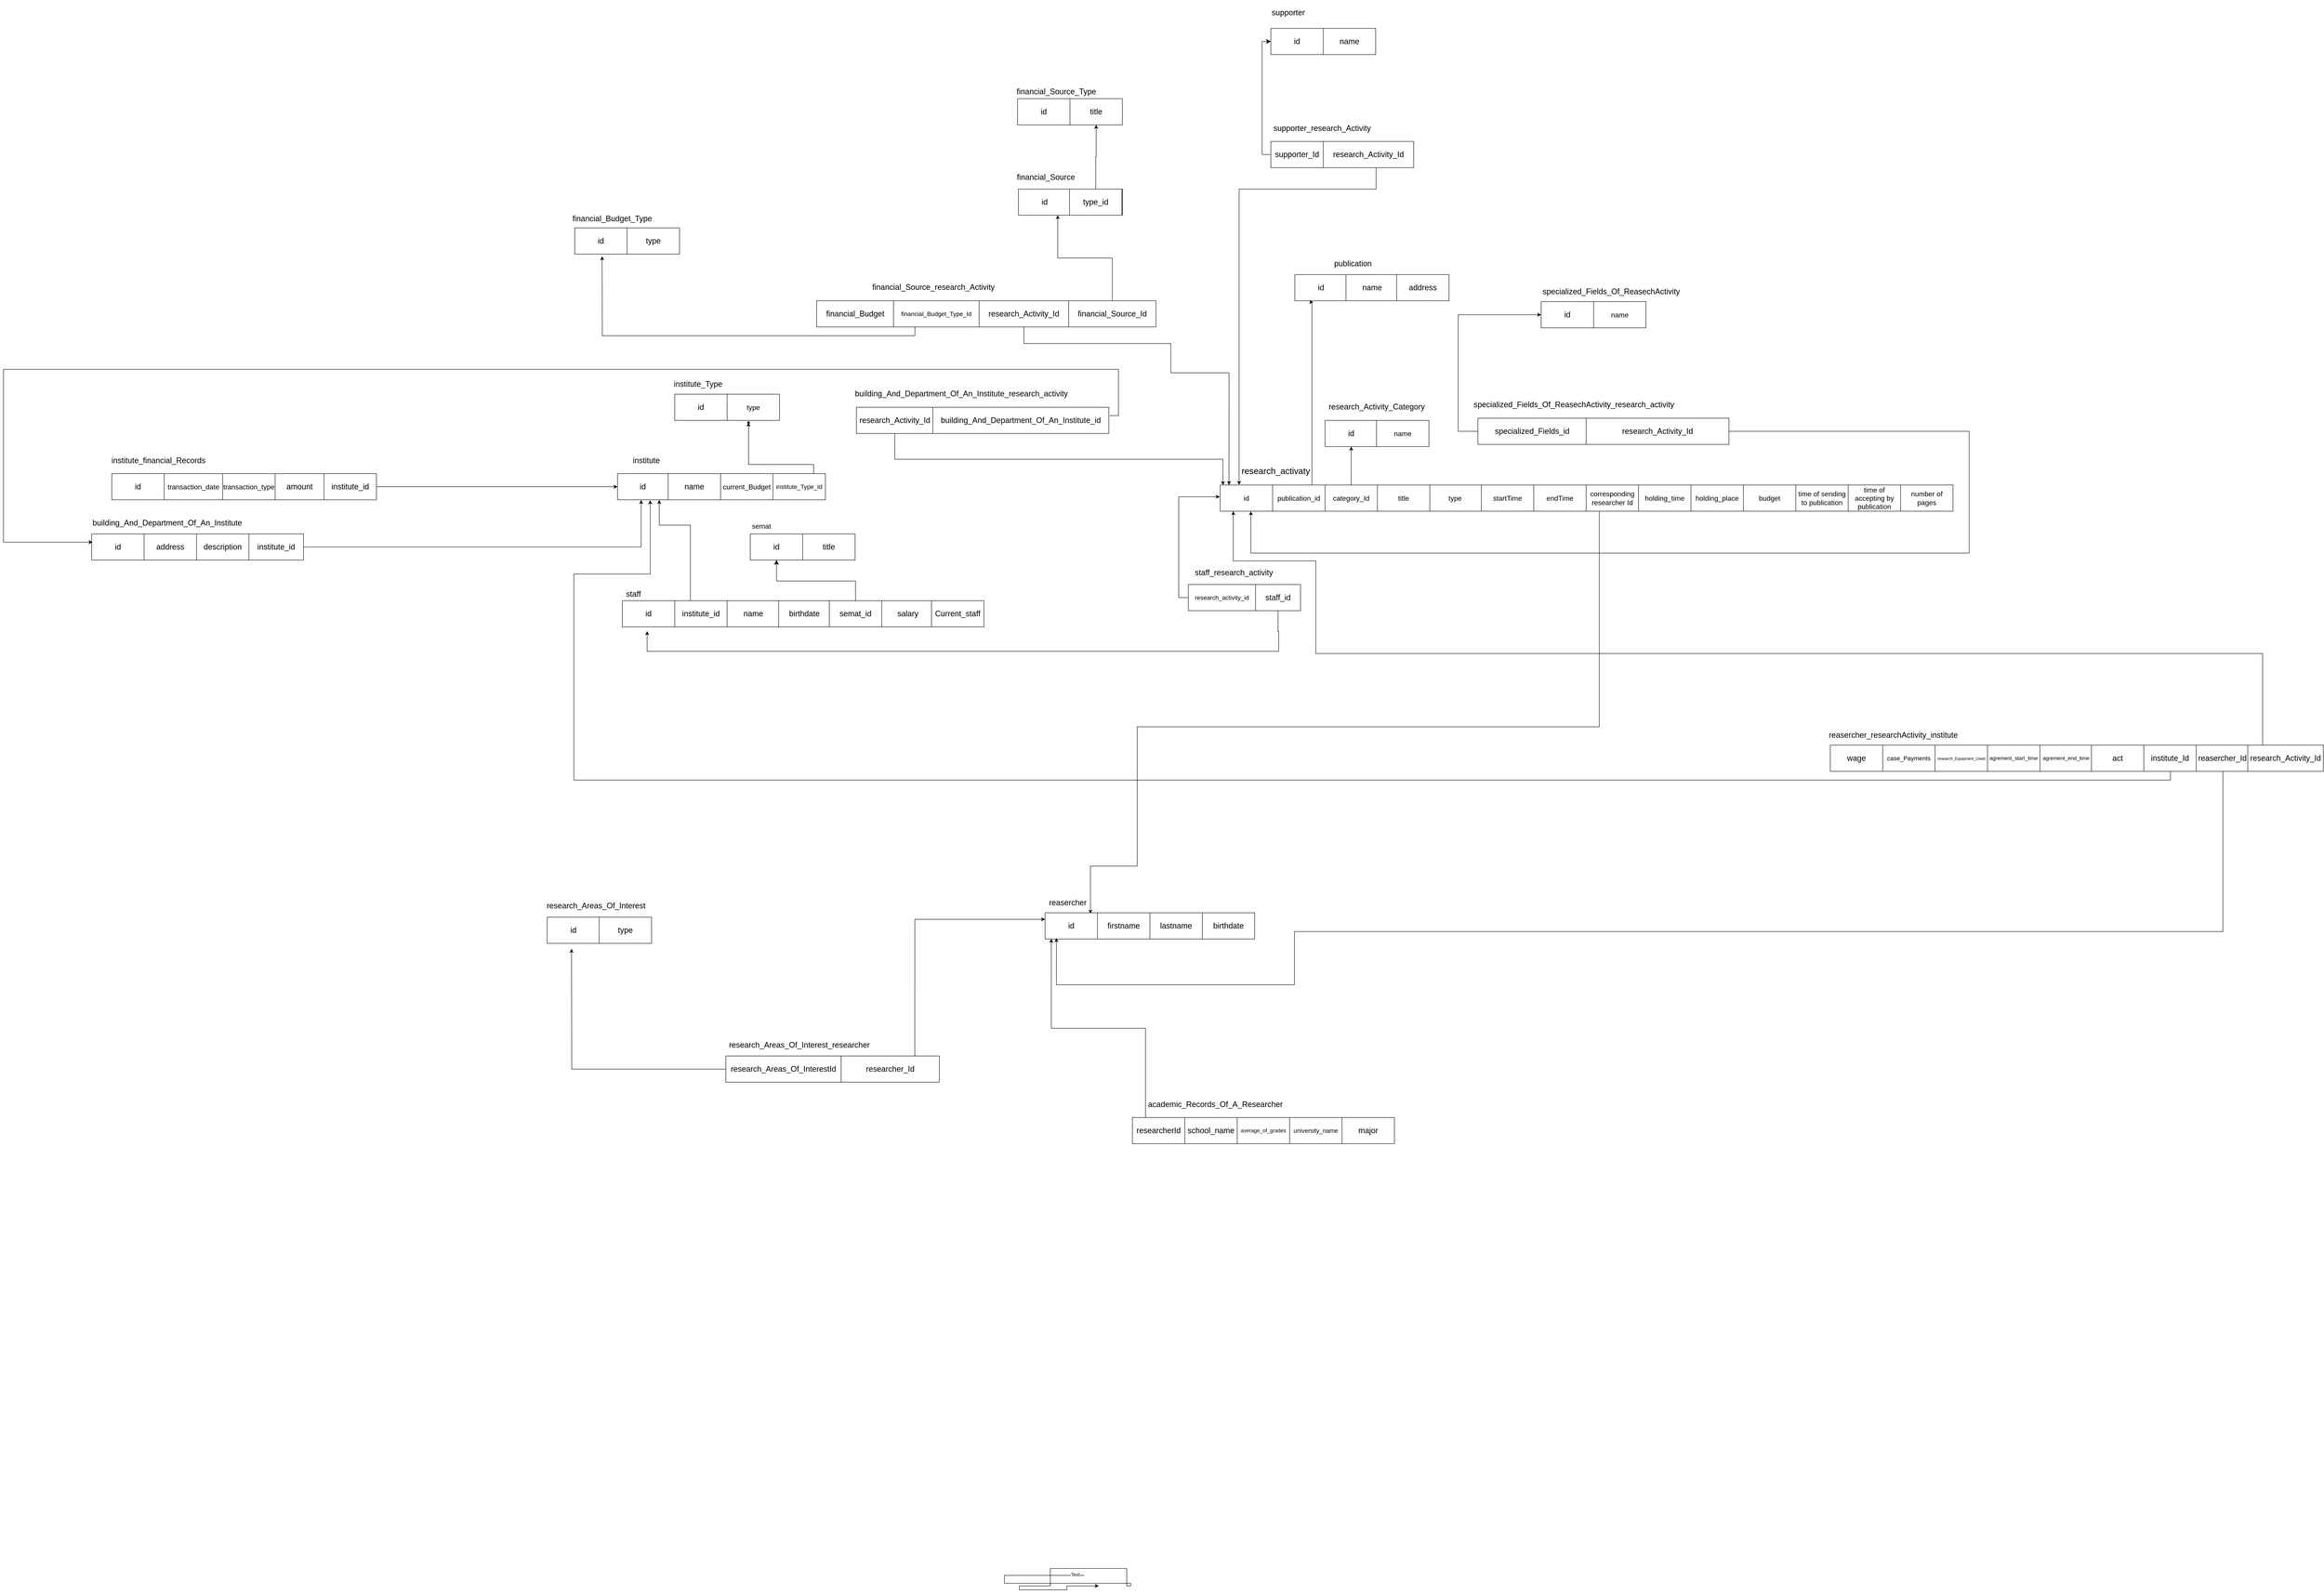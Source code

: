 <mxfile version="21.3.5" type="device">
  <diagram name="Page-1" id="1VqItBVcX3RnxWOe3ivJ">
    <mxGraphModel dx="7100" dy="4760" grid="0" gridSize="10" guides="1" tooltips="1" connect="1" arrows="1" fold="1" page="0" pageScale="1" pageWidth="3300" pageHeight="2339" math="0" shadow="0">
      <root>
        <mxCell id="0" />
        <mxCell id="1" parent="0" />
        <mxCell id="q6PMG7xkaaM3_tdC63fm-1" value="type" style="whiteSpace=wrap;html=1;fontSize=16;" parent="1" vertex="1">
          <mxGeometry x="-87" y="-1649" width="120" height="60" as="geometry" />
        </mxCell>
        <mxCell id="q6PMG7xkaaM3_tdC63fm-2" value="startTime" style="whiteSpace=wrap;html=1;fontSize=16;" parent="1" vertex="1">
          <mxGeometry x="33" y="-1649" width="120" height="60" as="geometry" />
        </mxCell>
        <mxCell id="q6PMG7xkaaM3_tdC63fm-3" value="endTime" style="whiteSpace=wrap;html=1;fontSize=16;" parent="1" vertex="1">
          <mxGeometry x="153" y="-1649" width="120" height="60" as="geometry" />
        </mxCell>
        <mxCell id="SY94LVM2wJJQu6hIDgBv-153" style="edgeStyle=orthogonalEdgeStyle;rounded=0;orthogonalLoop=1;jettySize=auto;html=1;exitX=0.25;exitY=1;exitDx=0;exitDy=0;entryX=0.866;entryY=0.035;entryDx=0;entryDy=0;entryPerimeter=0;" parent="1" source="q6PMG7xkaaM3_tdC63fm-4" edge="1" target="SY94LVM2wJJQu6hIDgBv-108">
          <mxGeometry relative="1" as="geometry">
            <mxPoint x="-862" y="-681" as="targetPoint" />
            <Array as="points">
              <mxPoint x="303" y="-1095" />
              <mxPoint x="-755" y="-1095" />
              <mxPoint x="-755" y="-776" />
              <mxPoint x="-862" y="-776" />
            </Array>
          </mxGeometry>
        </mxCell>
        <mxCell id="q6PMG7xkaaM3_tdC63fm-4" value="corresponding researcher Id" style="whiteSpace=wrap;html=1;fontSize=16;" parent="1" vertex="1">
          <mxGeometry x="273" y="-1649" width="120" height="60" as="geometry" />
        </mxCell>
        <mxCell id="q6PMG7xkaaM3_tdC63fm-5" value="id" style="whiteSpace=wrap;html=1;fontSize=16;" parent="1" vertex="1">
          <mxGeometry x="-565" y="-1649" width="120" height="60" as="geometry" />
        </mxCell>
        <mxCell id="SY94LVM2wJJQu6hIDgBv-152" style="edgeStyle=orthogonalEdgeStyle;rounded=0;orthogonalLoop=1;jettySize=auto;html=1;exitX=0.75;exitY=0;exitDx=0;exitDy=0;entryX=0.35;entryY=1.05;entryDx=0;entryDy=0;entryPerimeter=0;" parent="1" edge="1">
          <mxGeometry relative="1" as="geometry">
            <mxPoint x="-355" y="-1649" as="sourcePoint" />
            <mxPoint x="-352" y="-2068" as="targetPoint" />
            <Array as="points">
              <mxPoint x="-355" y="-2068" />
            </Array>
          </mxGeometry>
        </mxCell>
        <mxCell id="q6PMG7xkaaM3_tdC63fm-6" value="publication_id" style="whiteSpace=wrap;html=1;fontSize=16;" parent="1" vertex="1">
          <mxGeometry x="-445" y="-1649" width="120" height="60" as="geometry" />
        </mxCell>
        <mxCell id="SY94LVM2wJJQu6hIDgBv-18" value="" style="edgeStyle=orthogonalEdgeStyle;rounded=0;orthogonalLoop=1;jettySize=auto;html=1;" parent="1" source="q6PMG7xkaaM3_tdC63fm-7" target="SY94LVM2wJJQu6hIDgBv-2" edge="1">
          <mxGeometry relative="1" as="geometry" />
        </mxCell>
        <mxCell id="q6PMG7xkaaM3_tdC63fm-7" value="category_Id" style="whiteSpace=wrap;html=1;fontSize=16;" parent="1" vertex="1">
          <mxGeometry x="-325" y="-1649" width="120" height="60" as="geometry" />
        </mxCell>
        <mxCell id="q6PMG7xkaaM3_tdC63fm-8" value="title" style="whiteSpace=wrap;html=1;fontSize=16;" parent="1" vertex="1">
          <mxGeometry x="-205" y="-1649" width="120" height="60" as="geometry" />
        </mxCell>
        <mxCell id="q6PMG7xkaaM3_tdC63fm-9" value="&lt;div align=&quot;left&quot;&gt;&lt;font style=&quot;font-size: 20px;&quot;&gt;research_activaty&lt;/font&gt;&lt;/div&gt;" style="text;html=1;align=left;verticalAlign=middle;resizable=0;points=[];autosize=1;strokeColor=none;fillColor=none;fontSize=16;" parent="1" vertex="1">
          <mxGeometry x="-518" y="-1700" width="175" height="36" as="geometry" />
        </mxCell>
        <mxCell id="q6PMG7xkaaM3_tdC63fm-10" value="holding_time" style="whiteSpace=wrap;html=1;fontSize=16;" parent="1" vertex="1">
          <mxGeometry x="393" y="-1649" width="120" height="60" as="geometry" />
        </mxCell>
        <mxCell id="q6PMG7xkaaM3_tdC63fm-11" value="holding_place" style="whiteSpace=wrap;html=1;fontSize=16;" parent="1" vertex="1">
          <mxGeometry x="513" y="-1649" width="120" height="60" as="geometry" />
        </mxCell>
        <mxCell id="q6PMG7xkaaM3_tdC63fm-12" value="budget" style="whiteSpace=wrap;html=1;fontSize=16;" parent="1" vertex="1">
          <mxGeometry x="633" y="-1649" width="120" height="60" as="geometry" />
        </mxCell>
        <mxCell id="q6PMG7xkaaM3_tdC63fm-13" value="time of sending to publication" style="whiteSpace=wrap;html=1;fontSize=16;" parent="1" vertex="1">
          <mxGeometry x="753" y="-1649" width="120" height="60" as="geometry" />
        </mxCell>
        <mxCell id="q6PMG7xkaaM3_tdC63fm-14" value="time of accepting by publication" style="whiteSpace=wrap;html=1;fontSize=16;" parent="1" vertex="1">
          <mxGeometry x="873" y="-1649" width="120" height="60" as="geometry" />
        </mxCell>
        <mxCell id="q6PMG7xkaaM3_tdC63fm-15" value="number of pages" style="whiteSpace=wrap;html=1;fontSize=16;" parent="1" vertex="1">
          <mxGeometry x="993" y="-1649" width="120" height="60" as="geometry" />
        </mxCell>
        <mxCell id="SY94LVM2wJJQu6hIDgBv-1" value="&lt;font style=&quot;font-size: 18px;&quot;&gt;research_Activity_Category&lt;/font&gt;" style="text;html=1;strokeColor=none;fillColor=none;align=center;verticalAlign=middle;whiteSpace=wrap;rounded=0;" parent="1" vertex="1">
          <mxGeometry x="-322" y="-1843" width="231" height="30" as="geometry" />
        </mxCell>
        <mxCell id="SY94LVM2wJJQu6hIDgBv-2" value="&lt;font style=&quot;font-size: 18px;&quot;&gt;id&lt;/font&gt;" style="rounded=0;whiteSpace=wrap;html=1;" parent="1" vertex="1">
          <mxGeometry x="-325" y="-1797" width="120" height="60" as="geometry" />
        </mxCell>
        <mxCell id="SY94LVM2wJJQu6hIDgBv-3" value="&lt;font size=&quot;3&quot;&gt;name&lt;/font&gt;" style="rounded=0;whiteSpace=wrap;html=1;" parent="1" vertex="1">
          <mxGeometry x="-207" y="-1797" width="120" height="60" as="geometry" />
        </mxCell>
        <mxCell id="SY94LVM2wJJQu6hIDgBv-10" value="&lt;font style=&quot;font-size: 18px;&quot;&gt;name&lt;/font&gt;" style="rounded=0;whiteSpace=wrap;html=1;" parent="1" vertex="1">
          <mxGeometry x="-1829" y="-1675" width="120" height="60" as="geometry" />
        </mxCell>
        <mxCell id="SY94LVM2wJJQu6hIDgBv-11" value="&lt;font size=&quot;3&quot;&gt;current_Budget&lt;/font&gt;" style="rounded=0;whiteSpace=wrap;html=1;" parent="1" vertex="1">
          <mxGeometry x="-1709" y="-1675" width="120" height="60" as="geometry" />
        </mxCell>
        <mxCell id="SY94LVM2wJJQu6hIDgBv-28" value="" style="edgeStyle=orthogonalEdgeStyle;rounded=0;orthogonalLoop=1;jettySize=auto;html=1;" parent="1" source="SY94LVM2wJJQu6hIDgBv-12" target="SY94LVM2wJJQu6hIDgBv-27" edge="1">
          <mxGeometry relative="1" as="geometry">
            <Array as="points">
              <mxPoint x="-1496" y="-1696" />
              <mxPoint x="-1645" y="-1696" />
            </Array>
          </mxGeometry>
        </mxCell>
        <mxCell id="SY94LVM2wJJQu6hIDgBv-12" value="&lt;font style=&quot;font-size: 14px;&quot;&gt;institute_Type_Id&lt;/font&gt;" style="rounded=0;whiteSpace=wrap;html=1;" parent="1" vertex="1">
          <mxGeometry x="-1589" y="-1675" width="120" height="60" as="geometry" />
        </mxCell>
        <mxCell id="SY94LVM2wJJQu6hIDgBv-13" value="&lt;font style=&quot;font-size: 18px;&quot;&gt;institute&lt;/font&gt;" style="text;html=1;strokeColor=none;fillColor=none;align=center;verticalAlign=middle;whiteSpace=wrap;rounded=0;" parent="1" vertex="1">
          <mxGeometry x="-1938" y="-1725" width="118" height="40" as="geometry" />
        </mxCell>
        <mxCell id="SY94LVM2wJJQu6hIDgBv-19" value="&lt;font style=&quot;font-size: 18px;&quot;&gt;institute_Type&lt;/font&gt;" style="text;html=1;strokeColor=none;fillColor=none;align=center;verticalAlign=middle;whiteSpace=wrap;rounded=0;" parent="1" vertex="1">
          <mxGeometry x="-1837" y="-1895" width="153" height="30" as="geometry" />
        </mxCell>
        <mxCell id="SY94LVM2wJJQu6hIDgBv-21" value="&lt;font style=&quot;font-size: 18px;&quot;&gt;id&lt;/font&gt;" style="rounded=0;whiteSpace=wrap;html=1;" parent="1" vertex="1">
          <mxGeometry x="-1814" y="-1857" width="120" height="60" as="geometry" />
        </mxCell>
        <mxCell id="SY94LVM2wJJQu6hIDgBv-22" value="&lt;font size=&quot;3&quot;&gt;type&lt;/font&gt;" style="rounded=0;whiteSpace=wrap;html=1;" parent="1" vertex="1">
          <mxGeometry x="-1694" y="-1857" width="120" height="60" as="geometry" />
        </mxCell>
        <mxCell id="SY94LVM2wJJQu6hIDgBv-27" value="" style="shape=waypoint;sketch=0;size=6;pointerEvents=1;points=[];fillColor=default;resizable=0;rotatable=0;perimeter=centerPerimeter;snapToPoint=1;rounded=0;" parent="1" vertex="1">
          <mxGeometry x="-1655" y="-1802" width="20" height="20" as="geometry" />
        </mxCell>
        <mxCell id="SY94LVM2wJJQu6hIDgBv-37" style="edgeStyle=orthogonalEdgeStyle;rounded=0;orthogonalLoop=1;jettySize=auto;html=1;entryX=0.729;entryY=1.007;entryDx=0;entryDy=0;entryPerimeter=0;" parent="1" edge="1">
          <mxGeometry relative="1" as="geometry">
            <mxPoint x="-1849.436" y="-1614.58" as="targetPoint" />
            <Array as="points">
              <mxPoint x="-1778" y="-1557" />
              <mxPoint x="-1849" y="-1557" />
            </Array>
            <mxPoint x="-1778" y="-1384" as="sourcePoint" />
          </mxGeometry>
        </mxCell>
        <mxCell id="SY94LVM2wJJQu6hIDgBv-29" value="&lt;font style=&quot;font-size: 18px;&quot;&gt;institute_id&lt;/font&gt;" style="rounded=0;whiteSpace=wrap;html=1;" parent="1" vertex="1">
          <mxGeometry x="-1814" y="-1384" width="120" height="60" as="geometry" />
        </mxCell>
        <mxCell id="SY94LVM2wJJQu6hIDgBv-30" value="&lt;font style=&quot;font-size: 18px;&quot;&gt;name&lt;/font&gt;" style="rounded=0;whiteSpace=wrap;html=1;" parent="1" vertex="1">
          <mxGeometry x="-1694" y="-1384" width="120" height="60" as="geometry" />
        </mxCell>
        <mxCell id="SY94LVM2wJJQu6hIDgBv-31" value="&lt;font style=&quot;font-size: 18px;&quot;&gt;birthdate&lt;/font&gt;" style="rounded=0;whiteSpace=wrap;html=1;" parent="1" vertex="1">
          <mxGeometry x="-1576" y="-1384" width="118" height="60" as="geometry" />
        </mxCell>
        <mxCell id="xu3cfHIjimYOVlinAVTr-2" style="edgeStyle=orthogonalEdgeStyle;rounded=0;orthogonalLoop=1;jettySize=auto;html=1;entryX=0.5;entryY=1;entryDx=0;entryDy=0;fontSize=12;startSize=8;endSize=8;" edge="1" parent="1" source="SY94LVM2wJJQu6hIDgBv-32" target="SY94LVM2wJJQu6hIDgBv-49">
          <mxGeometry relative="1" as="geometry">
            <Array as="points">
              <mxPoint x="-1400" y="-1429" />
              <mxPoint x="-1581" y="-1429" />
            </Array>
          </mxGeometry>
        </mxCell>
        <mxCell id="SY94LVM2wJJQu6hIDgBv-32" value="&lt;font style=&quot;font-size: 18px;&quot;&gt;semat_id&lt;/font&gt;" style="rounded=0;whiteSpace=wrap;html=1;" parent="1" vertex="1">
          <mxGeometry x="-1460" y="-1384" width="120" height="60" as="geometry" />
        </mxCell>
        <mxCell id="SY94LVM2wJJQu6hIDgBv-33" value="&lt;font style=&quot;font-size: 18px;&quot;&gt;salary&lt;/font&gt;" style="rounded=0;whiteSpace=wrap;html=1;" parent="1" vertex="1">
          <mxGeometry x="-1340" y="-1384" width="120" height="60" as="geometry" />
        </mxCell>
        <mxCell id="SY94LVM2wJJQu6hIDgBv-34" value="&lt;font style=&quot;font-size: 18px;&quot;&gt;Current_staff&lt;/font&gt;" style="rounded=0;whiteSpace=wrap;html=1;" parent="1" vertex="1">
          <mxGeometry x="-1226" y="-1384" width="120" height="60" as="geometry" />
        </mxCell>
        <mxCell id="SY94LVM2wJJQu6hIDgBv-35" value="&lt;font style=&quot;font-size: 18px;&quot;&gt;id&lt;/font&gt;" style="rounded=0;whiteSpace=wrap;html=1;" parent="1" vertex="1">
          <mxGeometry x="-1934" y="-1384" width="120" height="60" as="geometry" />
        </mxCell>
        <mxCell id="SY94LVM2wJJQu6hIDgBv-36" value="&lt;font style=&quot;font-size: 18px;&quot;&gt;staff&lt;/font&gt;" style="text;html=1;strokeColor=none;fillColor=none;align=center;verticalAlign=middle;whiteSpace=wrap;rounded=0;" parent="1" vertex="1">
          <mxGeometry x="-1969" y="-1414" width="121" height="30" as="geometry" />
        </mxCell>
        <mxCell id="SY94LVM2wJJQu6hIDgBv-38" value="&lt;font style=&quot;font-size: 18px;&quot;&gt;staff_research_activity&lt;/font&gt;" style="text;html=1;strokeColor=none;fillColor=none;align=center;verticalAlign=middle;whiteSpace=wrap;rounded=0;" parent="1" vertex="1">
          <mxGeometry x="-629" y="-1472" width="191" height="47" as="geometry" />
        </mxCell>
        <mxCell id="SY94LVM2wJJQu6hIDgBv-42" style="edgeStyle=orthogonalEdgeStyle;rounded=0;orthogonalLoop=1;jettySize=auto;html=1;entryX=-0.008;entryY=0.45;entryDx=0;entryDy=0;entryPerimeter=0;" parent="1" source="SY94LVM2wJJQu6hIDgBv-39" edge="1" target="q6PMG7xkaaM3_tdC63fm-5">
          <mxGeometry relative="1" as="geometry">
            <mxPoint x="-569" y="-1622" as="targetPoint" />
            <Array as="points">
              <mxPoint x="-660" y="-1391" />
              <mxPoint x="-660" y="-1622" />
            </Array>
          </mxGeometry>
        </mxCell>
        <mxCell id="SY94LVM2wJJQu6hIDgBv-39" value="&lt;font style=&quot;font-size: 14px;&quot;&gt;research_activity_id&lt;/font&gt;" style="rounded=0;whiteSpace=wrap;html=1;" parent="1" vertex="1">
          <mxGeometry x="-638" y="-1421" width="154" height="60" as="geometry" />
        </mxCell>
        <mxCell id="SY94LVM2wJJQu6hIDgBv-45" style="edgeStyle=orthogonalEdgeStyle;rounded=0;orthogonalLoop=1;jettySize=auto;html=1;" parent="1" source="SY94LVM2wJJQu6hIDgBv-40" edge="1">
          <mxGeometry relative="1" as="geometry">
            <mxPoint x="-1877.222" y="-1314" as="targetPoint" />
            <Array as="points">
              <mxPoint x="-432" y="-1314" />
              <mxPoint x="-431" y="-1314" />
              <mxPoint x="-431" y="-1268" />
            </Array>
          </mxGeometry>
        </mxCell>
        <mxCell id="SY94LVM2wJJQu6hIDgBv-40" value="&lt;font style=&quot;font-size: 18px;&quot;&gt;staff_id&lt;/font&gt;" style="rounded=0;whiteSpace=wrap;html=1;" parent="1" vertex="1">
          <mxGeometry x="-484" y="-1421" width="103" height="60" as="geometry" />
        </mxCell>
        <mxCell id="SY94LVM2wJJQu6hIDgBv-47" value="&lt;font size=&quot;3&quot;&gt;semat&lt;/font&gt;" style="text;html=1;strokeColor=none;fillColor=none;align=center;verticalAlign=middle;whiteSpace=wrap;rounded=0;" parent="1" vertex="1">
          <mxGeometry x="-1671" y="-1580" width="111" height="50" as="geometry" />
        </mxCell>
        <mxCell id="SY94LVM2wJJQu6hIDgBv-49" value="&lt;font style=&quot;font-size: 18px;&quot;&gt;id&lt;/font&gt;" style="rounded=0;whiteSpace=wrap;html=1;" parent="1" vertex="1">
          <mxGeometry x="-1641" y="-1537" width="120" height="60" as="geometry" />
        </mxCell>
        <mxCell id="SY94LVM2wJJQu6hIDgBv-50" value="&lt;font style=&quot;font-size: 18px;&quot;&gt;title&lt;/font&gt;" style="rounded=0;whiteSpace=wrap;html=1;" parent="1" vertex="1">
          <mxGeometry x="-1521" y="-1537" width="120" height="60" as="geometry" />
        </mxCell>
        <mxCell id="SY94LVM2wJJQu6hIDgBv-52" value="&lt;font style=&quot;font-size: 18px;&quot;&gt;institute_financial_Records&lt;/font&gt;" style="text;html=1;strokeColor=none;fillColor=none;align=center;verticalAlign=middle;whiteSpace=wrap;rounded=0;" parent="1" vertex="1">
          <mxGeometry x="-3111" y="-1730" width="230" height="50" as="geometry" />
        </mxCell>
        <mxCell id="SY94LVM2wJJQu6hIDgBv-53" value="&lt;font style=&quot;font-size: 18px;&quot;&gt;id&lt;/font&gt;" style="rounded=0;whiteSpace=wrap;html=1;" parent="1" vertex="1">
          <mxGeometry x="-3103" y="-1675" width="120" height="60" as="geometry" />
        </mxCell>
        <mxCell id="SY94LVM2wJJQu6hIDgBv-54" value="&lt;font size=&quot;3&quot;&gt;transaction_date&lt;/font&gt;" style="rounded=0;whiteSpace=wrap;html=1;" parent="1" vertex="1">
          <mxGeometry x="-2983" y="-1675" width="134" height="60" as="geometry" />
        </mxCell>
        <mxCell id="SY94LVM2wJJQu6hIDgBv-55" value="&lt;font size=&quot;3&quot;&gt;transaction_type&lt;/font&gt;" style="rounded=0;whiteSpace=wrap;html=1;" parent="1" vertex="1">
          <mxGeometry x="-2849" y="-1675" width="120" height="60" as="geometry" />
        </mxCell>
        <mxCell id="SY94LVM2wJJQu6hIDgBv-56" value="&lt;font style=&quot;font-size: 18px;&quot;&gt;amount&lt;/font&gt;" style="rounded=0;whiteSpace=wrap;html=1;" parent="1" vertex="1">
          <mxGeometry x="-2729" y="-1675" width="112" height="60" as="geometry" />
        </mxCell>
        <mxCell id="SY94LVM2wJJQu6hIDgBv-57" value="&lt;font style=&quot;font-size: 18px;&quot;&gt;institute_id&lt;/font&gt;" style="rounded=0;whiteSpace=wrap;html=1;" parent="1" vertex="1">
          <mxGeometry x="-2617" y="-1675" width="120" height="60" as="geometry" />
        </mxCell>
        <mxCell id="SY94LVM2wJJQu6hIDgBv-59" value="&lt;font style=&quot;font-size: 18px;&quot;&gt;building_And_Department_Of_An_Institute&lt;/font&gt;" style="text;html=1;strokeColor=none;fillColor=none;align=center;verticalAlign=middle;whiteSpace=wrap;rounded=0;" parent="1" vertex="1">
          <mxGeometry x="-3163" y="-1590" width="374" height="55" as="geometry" />
        </mxCell>
        <mxCell id="SY94LVM2wJJQu6hIDgBv-60" value="&lt;font style=&quot;font-size: 18px;&quot;&gt;id&lt;/font&gt;" style="rounded=0;whiteSpace=wrap;html=1;" parent="1" vertex="1">
          <mxGeometry x="-3149" y="-1537" width="120" height="60" as="geometry" />
        </mxCell>
        <mxCell id="SY94LVM2wJJQu6hIDgBv-61" value="&lt;font style=&quot;font-size: 18px;&quot;&gt;address&lt;/font&gt;" style="rounded=0;whiteSpace=wrap;html=1;" parent="1" vertex="1">
          <mxGeometry x="-3029" y="-1537" width="120" height="60" as="geometry" />
        </mxCell>
        <mxCell id="SY94LVM2wJJQu6hIDgBv-62" value="&lt;font style=&quot;font-size: 18px;&quot;&gt;description&lt;/font&gt;" style="rounded=0;whiteSpace=wrap;html=1;" parent="1" vertex="1">
          <mxGeometry x="-2909" y="-1537" width="120" height="60" as="geometry" />
        </mxCell>
        <mxCell id="SY94LVM2wJJQu6hIDgBv-65" style="edgeStyle=orthogonalEdgeStyle;rounded=0;orthogonalLoop=1;jettySize=auto;html=1;entryX=0.466;entryY=1.007;entryDx=0;entryDy=0;entryPerimeter=0;" parent="1" source="SY94LVM2wJJQu6hIDgBv-63" edge="1" target="SY94LVM2wJJQu6hIDgBv-9">
          <mxGeometry relative="1" as="geometry">
            <mxPoint x="-1887" y="-1607" as="targetPoint" />
            <Array as="points">
              <mxPoint x="-1891" y="-1507" />
            </Array>
          </mxGeometry>
        </mxCell>
        <mxCell id="SY94LVM2wJJQu6hIDgBv-63" value="&lt;font style=&quot;font-size: 18px;&quot;&gt;institute_id&lt;/font&gt;" style="rounded=0;whiteSpace=wrap;html=1;" parent="1" vertex="1">
          <mxGeometry x="-2789" y="-1537" width="125" height="60" as="geometry" />
        </mxCell>
        <mxCell id="SY94LVM2wJJQu6hIDgBv-66" value="&lt;font style=&quot;font-size: 18px;&quot;&gt;specialized_Fields_Of_ReasechActivity&lt;/font&gt;" style="text;html=1;strokeColor=none;fillColor=none;align=center;verticalAlign=middle;whiteSpace=wrap;rounded=0;" parent="1" vertex="1">
          <mxGeometry x="119" y="-2124" width="423" height="64" as="geometry" />
        </mxCell>
        <mxCell id="SY94LVM2wJJQu6hIDgBv-67" value="&lt;font style=&quot;font-size: 18px;&quot;&gt;id&lt;/font&gt;" style="rounded=0;whiteSpace=wrap;html=1;" parent="1" vertex="1">
          <mxGeometry x="170" y="-2069" width="120" height="60" as="geometry" />
        </mxCell>
        <mxCell id="SY94LVM2wJJQu6hIDgBv-68" value="&lt;font size=&quot;3&quot;&gt;name&lt;/font&gt;" style="rounded=0;whiteSpace=wrap;html=1;" parent="1" vertex="1">
          <mxGeometry x="290" y="-2069" width="120" height="60" as="geometry" />
        </mxCell>
        <mxCell id="SY94LVM2wJJQu6hIDgBv-69" value="&lt;font style=&quot;font-size: 18px;&quot;&gt;specialized_Fields_Of_ReasechActivity_research_activity&lt;/font&gt;" style="text;html=1;strokeColor=none;fillColor=none;align=center;verticalAlign=middle;whiteSpace=wrap;rounded=0;" parent="1" vertex="1">
          <mxGeometry x="6" y="-1870" width="478" height="73" as="geometry" />
        </mxCell>
        <mxCell id="SY94LVM2wJJQu6hIDgBv-72" style="edgeStyle=orthogonalEdgeStyle;rounded=0;orthogonalLoop=1;jettySize=auto;html=1;entryX=0;entryY=0.5;entryDx=0;entryDy=0;" parent="1" source="SY94LVM2wJJQu6hIDgBv-70" target="SY94LVM2wJJQu6hIDgBv-67" edge="1">
          <mxGeometry relative="1" as="geometry">
            <mxPoint x="-20" y="-2047" as="targetPoint" />
            <Array as="points">
              <mxPoint x="-20" y="-1772" />
              <mxPoint x="-20" y="-2039" />
            </Array>
          </mxGeometry>
        </mxCell>
        <mxCell id="SY94LVM2wJJQu6hIDgBv-70" value="&lt;font style=&quot;font-size: 18px;&quot;&gt;specialized_Fields_id&lt;/font&gt;" style="rounded=0;whiteSpace=wrap;html=1;" parent="1" vertex="1">
          <mxGeometry x="25" y="-1802" width="249" height="60" as="geometry" />
        </mxCell>
        <mxCell id="SY94LVM2wJJQu6hIDgBv-73" style="edgeStyle=orthogonalEdgeStyle;rounded=0;orthogonalLoop=1;jettySize=auto;html=1;entryX=0.585;entryY=1.007;entryDx=0;entryDy=0;entryPerimeter=0;" parent="1" source="SY94LVM2wJJQu6hIDgBv-71" target="q6PMG7xkaaM3_tdC63fm-5" edge="1">
          <mxGeometry relative="1" as="geometry">
            <mxPoint x="1135" y="-1493" as="targetPoint" />
            <Array as="points">
              <mxPoint x="1150" y="-1772" />
              <mxPoint x="1150" y="-1493" />
              <mxPoint x="-495" y="-1493" />
            </Array>
          </mxGeometry>
        </mxCell>
        <mxCell id="SY94LVM2wJJQu6hIDgBv-71" value="&lt;font style=&quot;font-size: 18px;&quot;&gt;research_Activity_Id&lt;/font&gt;" style="rounded=0;whiteSpace=wrap;html=1;" parent="1" vertex="1">
          <mxGeometry x="273" y="-1802" width="327" height="60" as="geometry" />
        </mxCell>
        <mxCell id="SY94LVM2wJJQu6hIDgBv-74" value="&lt;font style=&quot;font-size: 18px;&quot;&gt;financial_Source&lt;/font&gt;" style="text;html=1;strokeColor=none;fillColor=none;align=center;verticalAlign=middle;whiteSpace=wrap;rounded=0;" parent="1" vertex="1">
          <mxGeometry x="-1037" y="-2380" width="146" height="51" as="geometry" />
        </mxCell>
        <mxCell id="SY94LVM2wJJQu6hIDgBv-75" value="&lt;font style=&quot;font-size: 18px;&quot;&gt;id&lt;/font&gt;" style="rounded=0;whiteSpace=wrap;html=1;" parent="1" vertex="1">
          <mxGeometry x="-1027" y="-2327" width="120" height="60" as="geometry" />
        </mxCell>
        <mxCell id="SY94LVM2wJJQu6hIDgBv-128" style="edgeStyle=orthogonalEdgeStyle;rounded=0;orthogonalLoop=1;jettySize=auto;html=1;exitX=0.5;exitY=0;exitDx=0;exitDy=0;entryX=0.5;entryY=1;entryDx=0;entryDy=0;" parent="1" source="SY94LVM2wJJQu6hIDgBv-76" edge="1" target="SY94LVM2wJJQu6hIDgBv-127">
          <mxGeometry relative="1" as="geometry">
            <mxPoint x="-1072" y="-2521.333" as="targetPoint" />
          </mxGeometry>
        </mxCell>
        <mxCell id="SY94LVM2wJJQu6hIDgBv-76" value="&lt;font style=&quot;font-size: 18px;&quot;&gt;type_id&lt;/font&gt;" style="rounded=0;whiteSpace=wrap;html=1;" parent="1" vertex="1">
          <mxGeometry x="-910" y="-2327" width="120" height="60" as="geometry" />
        </mxCell>
        <mxCell id="SY94LVM2wJJQu6hIDgBv-77" value="" style="rounded=0;whiteSpace=wrap;html=1;" parent="1" vertex="1">
          <mxGeometry x="-790" y="-2327" width="1" height="60" as="geometry" />
        </mxCell>
        <mxCell id="SY94LVM2wJJQu6hIDgBv-78" value="&lt;font style=&quot;font-size: 18px;&quot;&gt;financial_Source_research_Activity&lt;/font&gt;" style="text;html=1;strokeColor=none;fillColor=none;align=center;verticalAlign=middle;whiteSpace=wrap;rounded=0;" parent="1" vertex="1">
          <mxGeometry x="-1368" y="-2134" width="293" height="63" as="geometry" />
        </mxCell>
        <mxCell id="SY94LVM2wJJQu6hIDgBv-79" value="&lt;font style=&quot;font-size: 18px;&quot;&gt;financial_Budget&lt;/font&gt;" style="rounded=0;whiteSpace=wrap;html=1;" parent="1" vertex="1">
          <mxGeometry x="-1489" y="-2071" width="177" height="60" as="geometry" />
        </mxCell>
        <mxCell id="SY94LVM2wJJQu6hIDgBv-132" style="edgeStyle=orthogonalEdgeStyle;rounded=0;orthogonalLoop=1;jettySize=auto;html=1;exitX=0.25;exitY=1;exitDx=0;exitDy=0;" parent="1" source="SY94LVM2wJJQu6hIDgBv-80" edge="1">
          <mxGeometry relative="1" as="geometry">
            <mxPoint x="-1980.333" y="-2173" as="targetPoint" />
          </mxGeometry>
        </mxCell>
        <mxCell id="SY94LVM2wJJQu6hIDgBv-80" value="&lt;font style=&quot;font-size: 14px;&quot;&gt;financial_Budget_Type_Id&lt;/font&gt;" style="rounded=0;whiteSpace=wrap;html=1;" parent="1" vertex="1">
          <mxGeometry x="-1313" y="-2071" width="196" height="60" as="geometry" />
        </mxCell>
        <mxCell id="SY94LVM2wJJQu6hIDgBv-86" style="edgeStyle=orthogonalEdgeStyle;rounded=0;orthogonalLoop=1;jettySize=auto;html=1;" parent="1" edge="1">
          <mxGeometry relative="1" as="geometry">
            <mxPoint x="-843" y="873" as="targetPoint" />
            <mxPoint x="-876.09" y="848.91" as="sourcePoint" />
            <Array as="points">
              <mxPoint x="-1059" y="849" />
              <mxPoint x="-1059" y="867" />
              <mxPoint x="-770" y="867" />
              <mxPoint x="-770" y="873" />
              <mxPoint x="-779" y="873" />
              <mxPoint x="-779" y="833" />
              <mxPoint x="-954" y="833" />
              <mxPoint x="-954" y="873" />
              <mxPoint x="-1025" y="873" />
              <mxPoint x="-1025" y="882" />
              <mxPoint x="-916" y="882" />
            </Array>
          </mxGeometry>
        </mxCell>
        <mxCell id="SY94LVM2wJJQu6hIDgBv-87" value="Text" style="edgeLabel;html=1;align=center;verticalAlign=middle;resizable=0;points=[];" parent="SY94LVM2wJJQu6hIDgBv-86" vertex="1" connectable="0">
          <mxGeometry x="-0.959" y="-2" relative="1" as="geometry">
            <mxPoint as="offset" />
          </mxGeometry>
        </mxCell>
        <mxCell id="SY94LVM2wJJQu6hIDgBv-88" style="edgeStyle=orthogonalEdgeStyle;rounded=0;orthogonalLoop=1;jettySize=auto;html=1;entryX=0.168;entryY=0;entryDx=0;entryDy=0;entryPerimeter=0;" parent="1" source="SY94LVM2wJJQu6hIDgBv-81" edge="1" target="q6PMG7xkaaM3_tdC63fm-5">
          <mxGeometry relative="1" as="geometry">
            <mxPoint x="-545" y="-1660" as="targetPoint" />
            <Array as="points">
              <mxPoint x="-1014" y="-1973" />
              <mxPoint x="-678" y="-1973" />
              <mxPoint x="-678" y="-1906" />
              <mxPoint x="-545" y="-1906" />
            </Array>
          </mxGeometry>
        </mxCell>
        <mxCell id="SY94LVM2wJJQu6hIDgBv-81" value="&lt;font style=&quot;font-size: 18px;&quot;&gt;research_Activity_Id&lt;/font&gt;" style="rounded=0;whiteSpace=wrap;html=1;" parent="1" vertex="1">
          <mxGeometry x="-1117" y="-2071" width="205" height="60" as="geometry" />
        </mxCell>
        <mxCell id="SY94LVM2wJJQu6hIDgBv-85" style="edgeStyle=orthogonalEdgeStyle;rounded=0;orthogonalLoop=1;jettySize=auto;html=1;entryX=0.75;entryY=1;entryDx=0;entryDy=0;" parent="1" source="SY94LVM2wJJQu6hIDgBv-83" target="SY94LVM2wJJQu6hIDgBv-75" edge="1">
          <mxGeometry relative="1" as="geometry">
            <mxPoint x="-929" y="-2247" as="targetPoint" />
          </mxGeometry>
        </mxCell>
        <mxCell id="SY94LVM2wJJQu6hIDgBv-83" value="&lt;font style=&quot;font-size: 18px;&quot;&gt;financial_Source_Id&lt;/font&gt;" style="rounded=0;whiteSpace=wrap;html=1;" parent="1" vertex="1">
          <mxGeometry x="-912" y="-2071" width="200" height="60" as="geometry" />
        </mxCell>
        <mxCell id="SY94LVM2wJJQu6hIDgBv-89" value="&lt;font style=&quot;font-size: 18px;&quot;&gt;supporter&lt;/font&gt;" style="text;html=1;strokeColor=none;fillColor=none;align=center;verticalAlign=middle;whiteSpace=wrap;rounded=0;" parent="1" vertex="1">
          <mxGeometry x="-471" y="-2760" width="124" height="57" as="geometry" />
        </mxCell>
        <mxCell id="SY94LVM2wJJQu6hIDgBv-90" value="&lt;font style=&quot;font-size: 18px;&quot;&gt;id&lt;/font&gt;" style="rounded=0;whiteSpace=wrap;html=1;" parent="1" vertex="1">
          <mxGeometry x="-449" y="-2695" width="120" height="60" as="geometry" />
        </mxCell>
        <mxCell id="SY94LVM2wJJQu6hIDgBv-91" value="&lt;font style=&quot;font-size: 18px;&quot;&gt;name&lt;/font&gt;" style="rounded=0;whiteSpace=wrap;html=1;" parent="1" vertex="1">
          <mxGeometry x="-329" y="-2695" width="120" height="60" as="geometry" />
        </mxCell>
        <mxCell id="SY94LVM2wJJQu6hIDgBv-92" value="&lt;font style=&quot;font-size: 18px;&quot;&gt;supporter_research_Activity&lt;/font&gt;" style="text;html=1;strokeColor=none;fillColor=none;align=center;verticalAlign=middle;whiteSpace=wrap;rounded=0;" parent="1" vertex="1">
          <mxGeometry x="-454" y="-2499" width="245" height="65" as="geometry" />
        </mxCell>
        <mxCell id="xu3cfHIjimYOVlinAVTr-6" style="edgeStyle=orthogonalEdgeStyle;rounded=0;orthogonalLoop=1;jettySize=auto;html=1;entryX=0;entryY=0.5;entryDx=0;entryDy=0;fontSize=12;startSize=8;endSize=8;" edge="1" parent="1" source="SY94LVM2wJJQu6hIDgBv-93" target="SY94LVM2wJJQu6hIDgBv-90">
          <mxGeometry relative="1" as="geometry">
            <Array as="points">
              <mxPoint x="-469" y="-2406" />
              <mxPoint x="-469" y="-2665" />
            </Array>
          </mxGeometry>
        </mxCell>
        <mxCell id="SY94LVM2wJJQu6hIDgBv-93" value="&lt;font style=&quot;font-size: 18px;&quot;&gt;supporter_Id&lt;/font&gt;" style="rounded=0;whiteSpace=wrap;html=1;" parent="1" vertex="1">
          <mxGeometry x="-449" y="-2436" width="120" height="60" as="geometry" />
        </mxCell>
        <mxCell id="SY94LVM2wJJQu6hIDgBv-96" style="edgeStyle=orthogonalEdgeStyle;rounded=0;orthogonalLoop=1;jettySize=auto;html=1;" parent="1" source="SY94LVM2wJJQu6hIDgBv-94" edge="1">
          <mxGeometry relative="1" as="geometry">
            <mxPoint x="-521.727" y="-1649.273" as="targetPoint" />
            <Array as="points">
              <mxPoint x="-208" y="-2327" />
              <mxPoint x="-522" y="-2327" />
            </Array>
          </mxGeometry>
        </mxCell>
        <mxCell id="SY94LVM2wJJQu6hIDgBv-94" value="&lt;font style=&quot;font-size: 18px;&quot;&gt;research_Activity_Id&lt;/font&gt;" style="rounded=0;whiteSpace=wrap;html=1;" parent="1" vertex="1">
          <mxGeometry x="-329" y="-2436" width="207" height="60" as="geometry" />
        </mxCell>
        <mxCell id="SY94LVM2wJJQu6hIDgBv-97" value="" style="edgeStyle=orthogonalEdgeStyle;rounded=0;orthogonalLoop=1;jettySize=auto;html=1;exitX=1;exitY=0.5;exitDx=0;exitDy=0;" parent="1" source="SY94LVM2wJJQu6hIDgBv-57" target="SY94LVM2wJJQu6hIDgBv-9" edge="1">
          <mxGeometry relative="1" as="geometry">
            <mxPoint x="-1820.462" y="-1644.231" as="targetPoint" />
            <mxPoint x="-2497" y="-1645" as="sourcePoint" />
          </mxGeometry>
        </mxCell>
        <mxCell id="SY94LVM2wJJQu6hIDgBv-9" value="&lt;font style=&quot;font-size: 18px;&quot;&gt;id&lt;/font&gt;" style="rounded=0;whiteSpace=wrap;html=1;" parent="1" vertex="1">
          <mxGeometry x="-1945" y="-1675" width="116" height="60" as="geometry" />
        </mxCell>
        <mxCell id="SY94LVM2wJJQu6hIDgBv-99" value="&lt;font style=&quot;font-size: 18px;&quot;&gt;building_And_Department_Of_An_Institute_research_activity&lt;/font&gt;" style="text;html=1;strokeColor=none;fillColor=none;align=center;verticalAlign=middle;whiteSpace=wrap;rounded=0;" parent="1" vertex="1">
          <mxGeometry x="-1411" y="-1897" width="507" height="77" as="geometry" />
        </mxCell>
        <mxCell id="SY94LVM2wJJQu6hIDgBv-104" style="edgeStyle=orthogonalEdgeStyle;rounded=0;orthogonalLoop=1;jettySize=auto;html=1;exitX=0.5;exitY=1;exitDx=0;exitDy=0;entryX=0.052;entryY=0.007;entryDx=0;entryDy=0;entryPerimeter=0;" parent="1" source="SY94LVM2wJJQu6hIDgBv-100" edge="1" target="q6PMG7xkaaM3_tdC63fm-5">
          <mxGeometry relative="1" as="geometry">
            <mxPoint x="-558.091" y="-1652.909" as="targetPoint" />
          </mxGeometry>
        </mxCell>
        <mxCell id="SY94LVM2wJJQu6hIDgBv-100" value="&lt;font style=&quot;font-size: 18px;&quot;&gt;research_Activity_Id&lt;/font&gt;" style="rounded=0;whiteSpace=wrap;html=1;" parent="1" vertex="1">
          <mxGeometry x="-1398" y="-1827" width="176" height="60" as="geometry" />
        </mxCell>
        <mxCell id="SY94LVM2wJJQu6hIDgBv-105" style="edgeStyle=orthogonalEdgeStyle;rounded=0;orthogonalLoop=1;jettySize=auto;html=1;exitX=1;exitY=0.5;exitDx=0;exitDy=0;entryX=0;entryY=0.5;entryDx=0;entryDy=0;" parent="1" edge="1">
          <mxGeometry relative="1" as="geometry">
            <mxPoint x="-3147" y="-1518" as="targetPoint" />
            <Array as="points">
              <mxPoint x="-798" y="-1808" />
              <mxPoint x="-798" y="-1914" />
              <mxPoint x="-3351" y="-1914" />
              <mxPoint x="-3351" y="-1518" />
            </Array>
            <mxPoint x="-818" y="-1808" as="sourcePoint" />
          </mxGeometry>
        </mxCell>
        <mxCell id="SY94LVM2wJJQu6hIDgBv-101" value="&lt;font style=&quot;font-size: 18px;&quot;&gt;building_And_Department_Of_An_Institute_id&lt;/font&gt;" style="rounded=0;whiteSpace=wrap;html=1;" parent="1" vertex="1">
          <mxGeometry x="-1223" y="-1827" width="403" height="60" as="geometry" />
        </mxCell>
        <mxCell id="SY94LVM2wJJQu6hIDgBv-102" value="" style="rounded=0;whiteSpace=wrap;html=1;" parent="1" vertex="1">
          <mxGeometry x="-1100" y="-1827" height="60" as="geometry" />
        </mxCell>
        <mxCell id="SY94LVM2wJJQu6hIDgBv-107" value="&lt;font style=&quot;font-size: 18px;&quot;&gt;reasercher&lt;/font&gt;" style="text;html=1;strokeColor=none;fillColor=none;align=center;verticalAlign=middle;whiteSpace=wrap;rounded=0;" parent="1" vertex="1">
          <mxGeometry x="-976" y="-719" width="124" height="53" as="geometry" />
        </mxCell>
        <mxCell id="SY94LVM2wJJQu6hIDgBv-108" value="&lt;font style=&quot;font-size: 18px;&quot;&gt;id&lt;/font&gt;" style="rounded=0;whiteSpace=wrap;html=1;" parent="1" vertex="1">
          <mxGeometry x="-966" y="-669" width="120" height="60" as="geometry" />
        </mxCell>
        <mxCell id="SY94LVM2wJJQu6hIDgBv-109" value="&lt;font style=&quot;font-size: 18px;&quot;&gt;firstname&lt;/font&gt;" style="rounded=0;whiteSpace=wrap;html=1;" parent="1" vertex="1">
          <mxGeometry x="-846" y="-669" width="120" height="60" as="geometry" />
        </mxCell>
        <mxCell id="SY94LVM2wJJQu6hIDgBv-110" value="&lt;font style=&quot;font-size: 18px;&quot;&gt;lastname&lt;/font&gt;" style="rounded=0;whiteSpace=wrap;html=1;" parent="1" vertex="1">
          <mxGeometry x="-726" y="-669" width="120" height="60" as="geometry" />
        </mxCell>
        <mxCell id="SY94LVM2wJJQu6hIDgBv-111" value="&lt;font style=&quot;font-size: 18px;&quot;&gt;birthdate&lt;/font&gt;" style="rounded=0;whiteSpace=wrap;html=1;" parent="1" vertex="1">
          <mxGeometry x="-606" y="-669" width="120" height="60" as="geometry" />
        </mxCell>
        <mxCell id="SY94LVM2wJJQu6hIDgBv-112" value="&lt;font style=&quot;font-size: 18px;&quot;&gt;reasercher_researchActivity_institute&lt;/font&gt;" style="text;html=1;strokeColor=none;fillColor=none;align=center;verticalAlign=middle;whiteSpace=wrap;rounded=0;" parent="1" vertex="1">
          <mxGeometry x="778" y="-1135" width="397" height="118" as="geometry" />
        </mxCell>
        <mxCell id="SY94LVM2wJJQu6hIDgBv-113" value="&lt;font style=&quot;font-size: 18px;&quot;&gt;wage&lt;/font&gt;" style="rounded=0;whiteSpace=wrap;html=1;" parent="1" vertex="1">
          <mxGeometry x="832" y="-1053" width="120" height="60" as="geometry" />
        </mxCell>
        <mxCell id="SY94LVM2wJJQu6hIDgBv-114" value="&lt;font style=&quot;font-size: 14px;&quot;&gt;case_Payments&lt;/font&gt;" style="rounded=0;whiteSpace=wrap;html=1;" parent="1" vertex="1">
          <mxGeometry x="952" y="-1053" width="120" height="60" as="geometry" />
        </mxCell>
        <mxCell id="SY94LVM2wJJQu6hIDgBv-115" value="&lt;font style=&quot;font-size: 9px;&quot;&gt;research_Equipment_Used&lt;/font&gt;" style="rounded=0;whiteSpace=wrap;html=1;" parent="1" vertex="1">
          <mxGeometry x="1072" y="-1053" width="120" height="60" as="geometry" />
        </mxCell>
        <mxCell id="SY94LVM2wJJQu6hIDgBv-116" value="agrement_start_time" style="rounded=0;whiteSpace=wrap;html=1;" parent="1" vertex="1">
          <mxGeometry x="1192" y="-1053" width="120" height="60" as="geometry" />
        </mxCell>
        <mxCell id="SY94LVM2wJJQu6hIDgBv-117" value="agrement_end_time" style="rounded=0;whiteSpace=wrap;html=1;" parent="1" vertex="1">
          <mxGeometry x="1312" y="-1053" width="120" height="60" as="geometry" />
        </mxCell>
        <mxCell id="SY94LVM2wJJQu6hIDgBv-118" value="&lt;font style=&quot;font-size: 18px;&quot;&gt;act&lt;/font&gt;" style="rounded=0;whiteSpace=wrap;html=1;" parent="1" vertex="1">
          <mxGeometry x="1430" y="-1053" width="120" height="60" as="geometry" />
        </mxCell>
        <mxCell id="SY94LVM2wJJQu6hIDgBv-124" style="edgeStyle=orthogonalEdgeStyle;rounded=0;orthogonalLoop=1;jettySize=auto;html=1;exitX=0.5;exitY=1;exitDx=0;exitDy=0;entryX=0.643;entryY=1.017;entryDx=0;entryDy=0;entryPerimeter=0;" parent="1" source="SY94LVM2wJJQu6hIDgBv-119" edge="1" target="SY94LVM2wJJQu6hIDgBv-9">
          <mxGeometry relative="1" as="geometry">
            <mxPoint x="-1880" y="-1605" as="targetPoint" />
            <Array as="points">
              <mxPoint x="1611" y="-973" />
              <mxPoint x="-2045" y="-973" />
              <mxPoint x="-2045" y="-1445" />
              <mxPoint x="-1870" y="-1445" />
              <mxPoint x="-1870" y="-1605" />
              <mxPoint x="-1870" y="-1605" />
            </Array>
          </mxGeometry>
        </mxCell>
        <mxCell id="SY94LVM2wJJQu6hIDgBv-119" value="&lt;font style=&quot;font-size: 18px;&quot;&gt;institute_Id&lt;/font&gt;" style="rounded=0;whiteSpace=wrap;html=1;" parent="1" vertex="1">
          <mxGeometry x="1550" y="-1053" width="120" height="60" as="geometry" />
        </mxCell>
        <mxCell id="SY94LVM2wJJQu6hIDgBv-122" style="edgeStyle=orthogonalEdgeStyle;rounded=0;orthogonalLoop=1;jettySize=auto;html=1;exitX=0.25;exitY=0;exitDx=0;exitDy=0;entryX=0.25;entryY=1;entryDx=0;entryDy=0;" parent="1" source="SY94LVM2wJJQu6hIDgBv-120" target="q6PMG7xkaaM3_tdC63fm-5" edge="1">
          <mxGeometry relative="1" as="geometry">
            <mxPoint x="-314" y="-1475" as="targetPoint" />
            <Array as="points">
              <mxPoint x="1822" y="-1053" />
              <mxPoint x="1822" y="-1263" />
              <mxPoint x="-346" y="-1263" />
              <mxPoint x="-346" y="-1475" />
              <mxPoint x="-535" y="-1475" />
            </Array>
          </mxGeometry>
        </mxCell>
        <mxCell id="SY94LVM2wJJQu6hIDgBv-123" style="edgeStyle=orthogonalEdgeStyle;rounded=0;orthogonalLoop=1;jettySize=auto;html=1;exitX=0.5;exitY=1;exitDx=0;exitDy=0;entryX=0.217;entryY=0.967;entryDx=0;entryDy=0;entryPerimeter=0;" parent="1" source="SY94LVM2wJJQu6hIDgBv-120" edge="1" target="SY94LVM2wJJQu6hIDgBv-108">
          <mxGeometry relative="1" as="geometry">
            <mxPoint x="-940" y="-608" as="targetPoint" />
            <Array as="points">
              <mxPoint x="1731" y="-993" />
              <mxPoint x="1731" y="-626" />
              <mxPoint x="-395" y="-626" />
              <mxPoint x="-395" y="-504" />
              <mxPoint x="-940" y="-504" />
            </Array>
          </mxGeometry>
        </mxCell>
        <mxCell id="SY94LVM2wJJQu6hIDgBv-120" value="&lt;font style=&quot;font-size: 18px;&quot;&gt;reasercher_Id&lt;/font&gt;" style="rounded=0;whiteSpace=wrap;html=1;" parent="1" vertex="1">
          <mxGeometry x="1670" y="-1053" width="120" height="60" as="geometry" />
        </mxCell>
        <mxCell id="SY94LVM2wJJQu6hIDgBv-121" value="&lt;font style=&quot;font-size: 18px;&quot;&gt;research_Activity_Id&lt;/font&gt;" style="rounded=0;whiteSpace=wrap;html=1;" parent="1" vertex="1">
          <mxGeometry x="1788" y="-1053" width="173" height="60" as="geometry" />
        </mxCell>
        <mxCell id="SY94LVM2wJJQu6hIDgBv-125" value="&lt;font style=&quot;font-size: 18px;&quot;&gt;financial_Source_Type&lt;/font&gt;" style="text;html=1;strokeColor=none;fillColor=none;align=center;verticalAlign=middle;whiteSpace=wrap;rounded=0;" parent="1" vertex="1">
          <mxGeometry x="-1048" y="-2579" width="216" height="57" as="geometry" />
        </mxCell>
        <mxCell id="SY94LVM2wJJQu6hIDgBv-126" value="&lt;font style=&quot;font-size: 18px;&quot;&gt;id&lt;/font&gt;" style="rounded=0;whiteSpace=wrap;html=1;" parent="1" vertex="1">
          <mxGeometry x="-1029" y="-2534" width="120" height="60" as="geometry" />
        </mxCell>
        <mxCell id="SY94LVM2wJJQu6hIDgBv-127" value="&lt;font style=&quot;font-size: 18px;&quot;&gt;title&lt;/font&gt;" style="rounded=0;whiteSpace=wrap;html=1;" parent="1" vertex="1">
          <mxGeometry x="-909" y="-2534" width="120" height="60" as="geometry" />
        </mxCell>
        <mxCell id="SY94LVM2wJJQu6hIDgBv-129" value="&lt;font style=&quot;font-size: 18px;&quot;&gt;financial_Budget_Type&lt;/font&gt;" style="text;html=1;strokeColor=none;fillColor=none;align=center;verticalAlign=middle;whiteSpace=wrap;rounded=0;" parent="1" vertex="1">
          <mxGeometry x="-2058" y="-2284" width="202" height="50" as="geometry" />
        </mxCell>
        <mxCell id="SY94LVM2wJJQu6hIDgBv-130" value="&lt;font style=&quot;font-size: 18px;&quot;&gt;id&lt;/font&gt;" style="rounded=0;whiteSpace=wrap;html=1;" parent="1" vertex="1">
          <mxGeometry x="-2043" y="-2238" width="120" height="60" as="geometry" />
        </mxCell>
        <mxCell id="SY94LVM2wJJQu6hIDgBv-131" value="&lt;font style=&quot;font-size: 18px;&quot;&gt;type&lt;/font&gt;" style="rounded=0;whiteSpace=wrap;html=1;" parent="1" vertex="1">
          <mxGeometry x="-1923" y="-2238" width="120" height="60" as="geometry" />
        </mxCell>
        <mxCell id="SY94LVM2wJJQu6hIDgBv-133" value="&lt;font style=&quot;font-size: 18px;&quot;&gt;research_Areas_Of_Interest&lt;/font&gt;" style="text;html=1;strokeColor=none;fillColor=none;align=center;verticalAlign=middle;whiteSpace=wrap;rounded=0;" parent="1" vertex="1">
          <mxGeometry x="-2121" y="-714" width="254" height="57" as="geometry" />
        </mxCell>
        <mxCell id="SY94LVM2wJJQu6hIDgBv-134" value="&lt;font style=&quot;font-size: 18px;&quot;&gt;id&lt;/font&gt;" style="rounded=0;whiteSpace=wrap;html=1;" parent="1" vertex="1">
          <mxGeometry x="-2106" y="-659" width="120" height="60" as="geometry" />
        </mxCell>
        <mxCell id="SY94LVM2wJJQu6hIDgBv-135" value="&lt;font style=&quot;font-size: 18px;&quot;&gt;type&lt;/font&gt;" style="rounded=0;whiteSpace=wrap;html=1;" parent="1" vertex="1">
          <mxGeometry x="-1987" y="-659" width="120" height="60" as="geometry" />
        </mxCell>
        <mxCell id="SY94LVM2wJJQu6hIDgBv-136" value="&lt;font style=&quot;font-size: 18px;&quot;&gt;research_Areas_Of_Interest_researcher&lt;/font&gt;" style="text;html=1;strokeColor=none;fillColor=none;align=center;verticalAlign=middle;whiteSpace=wrap;rounded=0;" parent="1" vertex="1">
          <mxGeometry x="-1702.5" y="-381" width="347" height="30" as="geometry" />
        </mxCell>
        <mxCell id="SY94LVM2wJJQu6hIDgBv-139" style="edgeStyle=orthogonalEdgeStyle;rounded=0;orthogonalLoop=1;jettySize=auto;html=1;exitX=0.75;exitY=0;exitDx=0;exitDy=0;entryX=0;entryY=0.25;entryDx=0;entryDy=0;" parent="1" source="SY94LVM2wJJQu6hIDgBv-137" target="SY94LVM2wJJQu6hIDgBv-108" edge="1">
          <mxGeometry relative="1" as="geometry" />
        </mxCell>
        <mxCell id="SY94LVM2wJJQu6hIDgBv-137" value="&lt;font style=&quot;font-size: 18px;&quot;&gt;researcher_Id&lt;/font&gt;" style="rounded=0;whiteSpace=wrap;html=1;" parent="1" vertex="1">
          <mxGeometry x="-1433" y="-341" width="225" height="60" as="geometry" />
        </mxCell>
        <mxCell id="SY94LVM2wJJQu6hIDgBv-140" style="edgeStyle=orthogonalEdgeStyle;rounded=0;orthogonalLoop=1;jettySize=auto;html=1;exitX=0;exitY=0.5;exitDx=0;exitDy=0;" parent="1" source="SY94LVM2wJJQu6hIDgBv-138" edge="1">
          <mxGeometry relative="1" as="geometry">
            <mxPoint x="-2050.333" y="-586.333" as="targetPoint" />
          </mxGeometry>
        </mxCell>
        <mxCell id="SY94LVM2wJJQu6hIDgBv-138" value="&lt;font style=&quot;font-size: 18px;&quot;&gt;research_Areas_Of_InterestId&lt;/font&gt;" style="rounded=0;whiteSpace=wrap;html=1;" parent="1" vertex="1">
          <mxGeometry x="-1697" y="-341" width="264" height="60" as="geometry" />
        </mxCell>
        <mxCell id="SY94LVM2wJJQu6hIDgBv-141" value="&lt;font style=&quot;font-size: 18px;&quot;&gt;academic_Records_Of_A_Researcher&lt;/font&gt;" style="text;html=1;strokeColor=none;fillColor=none;align=center;verticalAlign=middle;whiteSpace=wrap;rounded=0;" parent="1" vertex="1">
          <mxGeometry x="-751" y="-250" width="350" height="40" as="geometry" />
        </mxCell>
        <mxCell id="SY94LVM2wJJQu6hIDgBv-147" style="edgeStyle=orthogonalEdgeStyle;rounded=0;orthogonalLoop=1;jettySize=auto;html=1;exitX=0.25;exitY=0;exitDx=0;exitDy=0;entryX=0.119;entryY=0.994;entryDx=0;entryDy=0;entryPerimeter=0;" parent="1" source="SY94LVM2wJJQu6hIDgBv-142" target="SY94LVM2wJJQu6hIDgBv-108" edge="1">
          <mxGeometry relative="1" as="geometry" />
        </mxCell>
        <mxCell id="SY94LVM2wJJQu6hIDgBv-142" value="&lt;font style=&quot;font-size: 18px;&quot;&gt;researcherId&lt;/font&gt;" style="rounded=0;whiteSpace=wrap;html=1;" parent="1" vertex="1">
          <mxGeometry x="-766" y="-200" width="120" height="60" as="geometry" />
        </mxCell>
        <mxCell id="SY94LVM2wJJQu6hIDgBv-143" value="&lt;font style=&quot;font-size: 18px;&quot;&gt;school_name&lt;/font&gt;" style="rounded=0;whiteSpace=wrap;html=1;" parent="1" vertex="1">
          <mxGeometry x="-646" y="-200" width="120" height="60" as="geometry" />
        </mxCell>
        <mxCell id="SY94LVM2wJJQu6hIDgBv-144" value="average_of_grades" style="rounded=0;whiteSpace=wrap;html=1;" parent="1" vertex="1">
          <mxGeometry x="-526" y="-200" width="120" height="60" as="geometry" />
        </mxCell>
        <mxCell id="SY94LVM2wJJQu6hIDgBv-145" value="&lt;font style=&quot;font-size: 14px;&quot;&gt;university_name&lt;/font&gt;" style="rounded=0;whiteSpace=wrap;html=1;" parent="1" vertex="1">
          <mxGeometry x="-406" y="-200" width="120" height="60" as="geometry" />
        </mxCell>
        <mxCell id="SY94LVM2wJJQu6hIDgBv-146" value="&lt;font style=&quot;font-size: 18px;&quot;&gt;major&lt;/font&gt;" style="rounded=0;whiteSpace=wrap;html=1;" parent="1" vertex="1">
          <mxGeometry x="-286" y="-200" width="120" height="60" as="geometry" />
        </mxCell>
        <mxCell id="SY94LVM2wJJQu6hIDgBv-148" value="&lt;font style=&quot;font-size: 18px;&quot;&gt;publication&lt;/font&gt;" style="text;html=1;strokeColor=none;fillColor=none;align=center;verticalAlign=middle;whiteSpace=wrap;rounded=0;" parent="1" vertex="1">
          <mxGeometry x="-322" y="-2178" width="122" height="44" as="geometry" />
        </mxCell>
        <mxCell id="SY94LVM2wJJQu6hIDgBv-149" value="&lt;font style=&quot;font-size: 18px;&quot;&gt;id&lt;/font&gt;" style="rounded=0;whiteSpace=wrap;html=1;" parent="1" vertex="1">
          <mxGeometry x="-394" y="-2131" width="120" height="60" as="geometry" />
        </mxCell>
        <mxCell id="SY94LVM2wJJQu6hIDgBv-150" value="&lt;font style=&quot;font-size: 18px;&quot;&gt;name&lt;/font&gt;" style="rounded=0;whiteSpace=wrap;html=1;" parent="1" vertex="1">
          <mxGeometry x="-277" y="-2131" width="120" height="60" as="geometry" />
        </mxCell>
        <mxCell id="SY94LVM2wJJQu6hIDgBv-151" value="&lt;font style=&quot;font-size: 18px;&quot;&gt;address&lt;/font&gt;" style="rounded=0;whiteSpace=wrap;html=1;" parent="1" vertex="1">
          <mxGeometry x="-161" y="-2131" width="120" height="60" as="geometry" />
        </mxCell>
      </root>
    </mxGraphModel>
  </diagram>
</mxfile>
